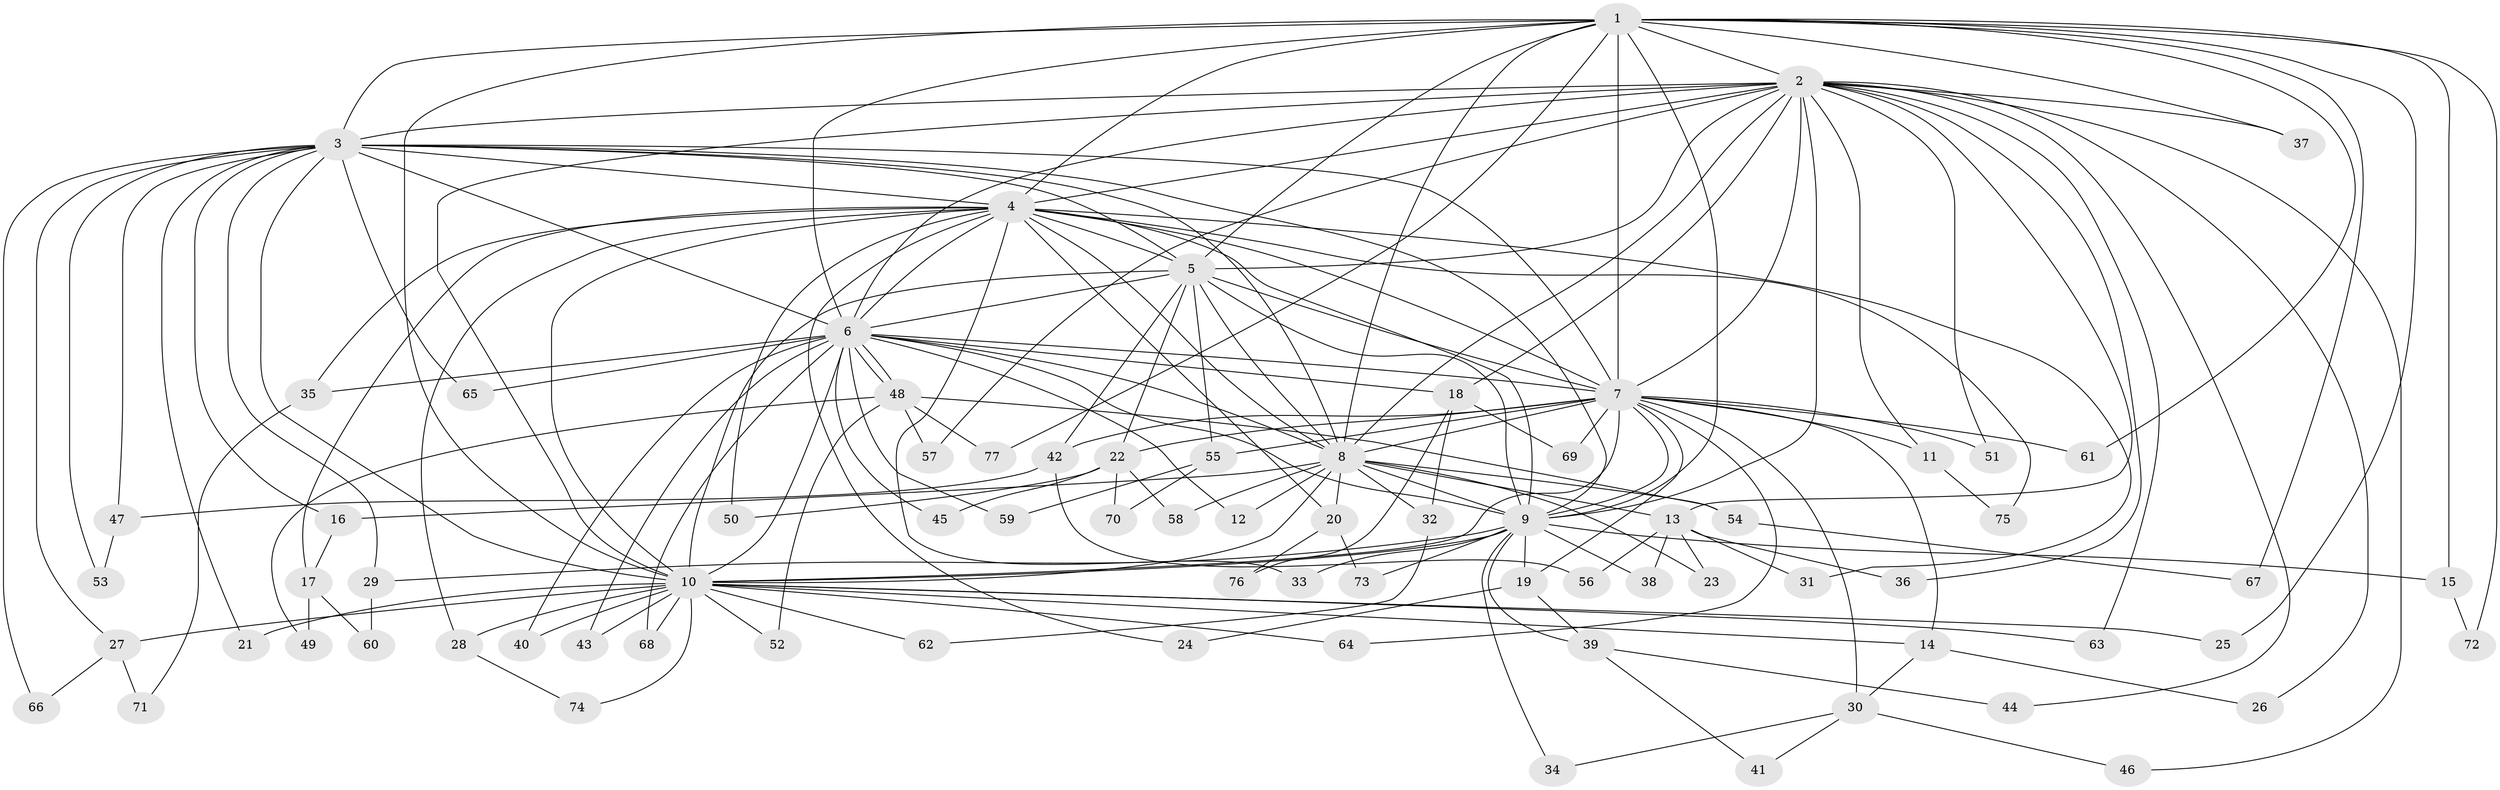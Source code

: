 // coarse degree distribution, {14: 0.017857142857142856, 17: 0.017857142857142856, 13: 0.017857142857142856, 22: 0.017857142857142856, 18: 0.03571428571428571, 20: 0.017857142857142856, 15: 0.017857142857142856, 3: 0.125, 2: 0.5535714285714286, 7: 0.03571428571428571, 4: 0.10714285714285714, 5: 0.03571428571428571}
// Generated by graph-tools (version 1.1) at 2025/23/03/03/25 07:23:40]
// undirected, 77 vertices, 179 edges
graph export_dot {
graph [start="1"]
  node [color=gray90,style=filled];
  1;
  2;
  3;
  4;
  5;
  6;
  7;
  8;
  9;
  10;
  11;
  12;
  13;
  14;
  15;
  16;
  17;
  18;
  19;
  20;
  21;
  22;
  23;
  24;
  25;
  26;
  27;
  28;
  29;
  30;
  31;
  32;
  33;
  34;
  35;
  36;
  37;
  38;
  39;
  40;
  41;
  42;
  43;
  44;
  45;
  46;
  47;
  48;
  49;
  50;
  51;
  52;
  53;
  54;
  55;
  56;
  57;
  58;
  59;
  60;
  61;
  62;
  63;
  64;
  65;
  66;
  67;
  68;
  69;
  70;
  71;
  72;
  73;
  74;
  75;
  76;
  77;
  1 -- 2;
  1 -- 3;
  1 -- 4;
  1 -- 5;
  1 -- 6;
  1 -- 7;
  1 -- 8;
  1 -- 9;
  1 -- 10;
  1 -- 15;
  1 -- 25;
  1 -- 37;
  1 -- 61;
  1 -- 67;
  1 -- 72;
  1 -- 77;
  2 -- 3;
  2 -- 4;
  2 -- 5;
  2 -- 6;
  2 -- 7;
  2 -- 8;
  2 -- 9;
  2 -- 10;
  2 -- 11;
  2 -- 13;
  2 -- 18;
  2 -- 26;
  2 -- 36;
  2 -- 37;
  2 -- 44;
  2 -- 46;
  2 -- 51;
  2 -- 57;
  2 -- 63;
  3 -- 4;
  3 -- 5;
  3 -- 6;
  3 -- 7;
  3 -- 8;
  3 -- 9;
  3 -- 10;
  3 -- 16;
  3 -- 21;
  3 -- 27;
  3 -- 29;
  3 -- 47;
  3 -- 53;
  3 -- 65;
  3 -- 66;
  4 -- 5;
  4 -- 6;
  4 -- 7;
  4 -- 8;
  4 -- 9;
  4 -- 10;
  4 -- 17;
  4 -- 20;
  4 -- 24;
  4 -- 28;
  4 -- 31;
  4 -- 33;
  4 -- 35;
  4 -- 50;
  4 -- 75;
  5 -- 6;
  5 -- 7;
  5 -- 8;
  5 -- 9;
  5 -- 10;
  5 -- 22;
  5 -- 42;
  5 -- 55;
  6 -- 7;
  6 -- 8;
  6 -- 9;
  6 -- 10;
  6 -- 12;
  6 -- 18;
  6 -- 35;
  6 -- 40;
  6 -- 43;
  6 -- 45;
  6 -- 48;
  6 -- 48;
  6 -- 59;
  6 -- 65;
  6 -- 68;
  7 -- 8;
  7 -- 9;
  7 -- 10;
  7 -- 11;
  7 -- 14;
  7 -- 19;
  7 -- 22;
  7 -- 30;
  7 -- 42;
  7 -- 51;
  7 -- 55;
  7 -- 61;
  7 -- 64;
  7 -- 69;
  8 -- 9;
  8 -- 10;
  8 -- 12;
  8 -- 13;
  8 -- 16;
  8 -- 20;
  8 -- 23;
  8 -- 32;
  8 -- 54;
  8 -- 58;
  9 -- 10;
  9 -- 15;
  9 -- 19;
  9 -- 29;
  9 -- 33;
  9 -- 34;
  9 -- 38;
  9 -- 39;
  9 -- 73;
  10 -- 14;
  10 -- 21;
  10 -- 25;
  10 -- 27;
  10 -- 28;
  10 -- 40;
  10 -- 43;
  10 -- 52;
  10 -- 62;
  10 -- 63;
  10 -- 64;
  10 -- 68;
  10 -- 74;
  11 -- 75;
  13 -- 23;
  13 -- 31;
  13 -- 36;
  13 -- 38;
  13 -- 56;
  14 -- 26;
  14 -- 30;
  15 -- 72;
  16 -- 17;
  17 -- 49;
  17 -- 60;
  18 -- 32;
  18 -- 69;
  18 -- 76;
  19 -- 24;
  19 -- 39;
  20 -- 73;
  20 -- 76;
  22 -- 45;
  22 -- 50;
  22 -- 58;
  22 -- 70;
  27 -- 66;
  27 -- 71;
  28 -- 74;
  29 -- 60;
  30 -- 34;
  30 -- 41;
  30 -- 46;
  32 -- 62;
  35 -- 71;
  39 -- 41;
  39 -- 44;
  42 -- 47;
  42 -- 56;
  47 -- 53;
  48 -- 49;
  48 -- 52;
  48 -- 54;
  48 -- 57;
  48 -- 77;
  54 -- 67;
  55 -- 59;
  55 -- 70;
}
